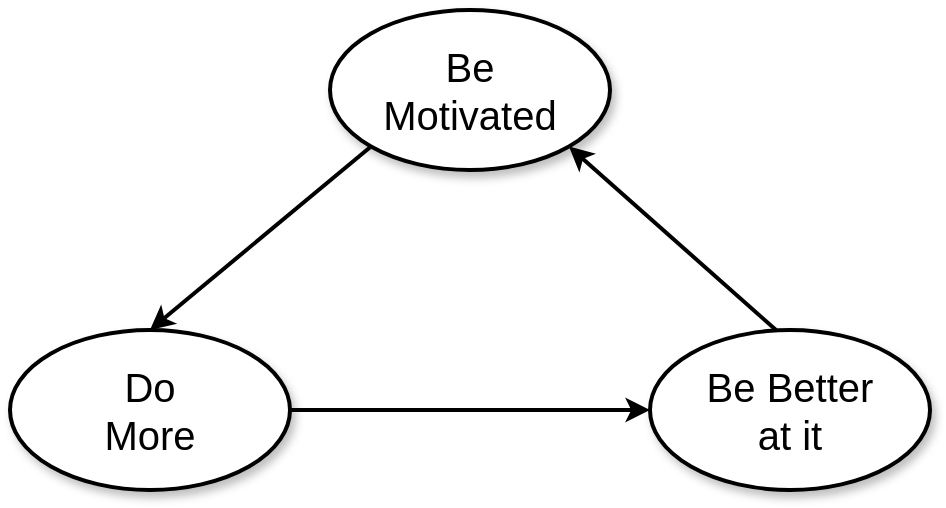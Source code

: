 <mxfile version="16.4.0" type="device"><diagram id="0ddKnarC7VGY-2OjRiSm" name="Page-1"><mxGraphModel dx="1102" dy="857" grid="1" gridSize="10" guides="1" tooltips="1" connect="1" arrows="1" fold="1" page="1" pageScale="1" pageWidth="850" pageHeight="1100" math="0" shadow="0"><root><mxCell id="0"/><mxCell id="1" parent="0"/><mxCell id="BToY3dcRkFQnGcwtWiVm-1" value="&lt;font style=&quot;font-size: 20px&quot;&gt;Be&lt;br&gt;Motivated&lt;/font&gt;" style="ellipse;whiteSpace=wrap;html=1;strokeWidth=2;shadow=1;" vertex="1" parent="1"><mxGeometry x="360" y="410" width="140" height="80" as="geometry"/></mxCell><mxCell id="BToY3dcRkFQnGcwtWiVm-7" style="edgeStyle=orthogonalEdgeStyle;rounded=0;orthogonalLoop=1;jettySize=auto;html=1;entryX=0;entryY=0.5;entryDx=0;entryDy=0;fontSize=20;strokeWidth=2;" edge="1" parent="1" source="BToY3dcRkFQnGcwtWiVm-2" target="BToY3dcRkFQnGcwtWiVm-3"><mxGeometry relative="1" as="geometry"/></mxCell><mxCell id="BToY3dcRkFQnGcwtWiVm-2" value="&lt;span style=&quot;font-size: 20px&quot;&gt;Do&lt;br&gt;More&lt;/span&gt;" style="ellipse;whiteSpace=wrap;html=1;strokeWidth=2;shadow=1;" vertex="1" parent="1"><mxGeometry x="200" y="570" width="140" height="80" as="geometry"/></mxCell><mxCell id="BToY3dcRkFQnGcwtWiVm-3" value="&lt;span style=&quot;font-size: 20px&quot;&gt;Be Better&lt;br&gt;at it&lt;/span&gt;" style="ellipse;whiteSpace=wrap;html=1;strokeWidth=2;shadow=1;" vertex="1" parent="1"><mxGeometry x="520" y="570" width="140" height="80" as="geometry"/></mxCell><mxCell id="BToY3dcRkFQnGcwtWiVm-6" value="" style="endArrow=classic;html=1;rounded=0;fontSize=20;exitX=0;exitY=1;exitDx=0;exitDy=0;entryX=0.5;entryY=0;entryDx=0;entryDy=0;strokeWidth=2;" edge="1" parent="1" source="BToY3dcRkFQnGcwtWiVm-1" target="BToY3dcRkFQnGcwtWiVm-2"><mxGeometry width="50" height="50" relative="1" as="geometry"><mxPoint x="380" y="450" as="sourcePoint"/><mxPoint x="430" y="400" as="targetPoint"/></mxGeometry></mxCell><mxCell id="BToY3dcRkFQnGcwtWiVm-9" value="" style="endArrow=classic;html=1;rounded=0;fontSize=20;strokeWidth=2;entryX=1;entryY=1;entryDx=0;entryDy=0;exitX=0.45;exitY=0;exitDx=0;exitDy=0;exitPerimeter=0;" edge="1" parent="1" source="BToY3dcRkFQnGcwtWiVm-3" target="BToY3dcRkFQnGcwtWiVm-1"><mxGeometry width="50" height="50" relative="1" as="geometry"><mxPoint x="380" y="450" as="sourcePoint"/><mxPoint x="430" y="400" as="targetPoint"/></mxGeometry></mxCell></root></mxGraphModel></diagram></mxfile>
